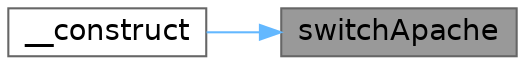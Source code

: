 digraph "switchApache"
{
 // LATEX_PDF_SIZE
  bgcolor="transparent";
  edge [fontname=Helvetica,fontsize=14,labelfontname=Helvetica,labelfontsize=14];
  node [fontname=Helvetica,fontsize=14,shape=box,height=0.2,width=0.4];
  rankdir="RL";
  Node1 [id="Node000001",label="switchApache",height=0.2,width=0.4,color="gray40", fillcolor="grey60", style="filled", fontcolor="black",tooltip=" "];
  Node1 -> Node2 [id="edge1_Node000001_Node000002",dir="back",color="steelblue1",style="solid",tooltip=" "];
  Node2 [id="Node000002",label="__construct",height=0.2,width=0.4,color="grey40", fillcolor="white", style="filled",URL="$df/d7b/classActionSwitchOnline.html#a57b60b4976a2c5d1e40f2d11aa72aa7d",tooltip=" "];
}
